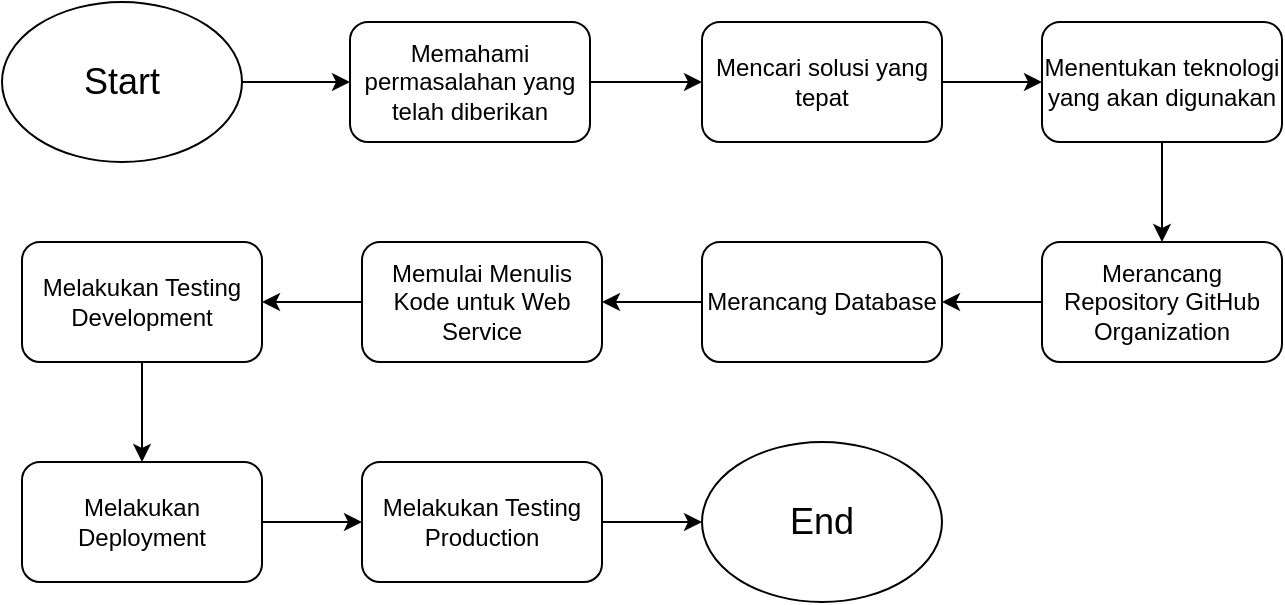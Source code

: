 <mxfile version="21.3.7" type="device">
  <diagram name="Page-1" id="Aw-JaeITu9yI-Qf7I-x-">
    <mxGraphModel dx="1434" dy="746" grid="1" gridSize="10" guides="1" tooltips="1" connect="1" arrows="1" fold="1" page="1" pageScale="1" pageWidth="827" pageHeight="1169" math="0" shadow="0">
      <root>
        <mxCell id="0" />
        <mxCell id="1" parent="0" />
        <mxCell id="pffczf7gaoo5FTb7w_XO-12" style="edgeStyle=orthogonalEdgeStyle;rounded=0;orthogonalLoop=1;jettySize=auto;html=1;entryX=0;entryY=0.5;entryDx=0;entryDy=0;" parent="1" source="pffczf7gaoo5FTb7w_XO-1" target="pffczf7gaoo5FTb7w_XO-2" edge="1">
          <mxGeometry relative="1" as="geometry" />
        </mxCell>
        <mxCell id="pffczf7gaoo5FTb7w_XO-1" value="&lt;font style=&quot;font-size: 18px;&quot;&gt;Start&lt;/font&gt;" style="ellipse;whiteSpace=wrap;html=1;" parent="1" vertex="1">
          <mxGeometry x="120" y="60" width="120" height="80" as="geometry" />
        </mxCell>
        <mxCell id="pffczf7gaoo5FTb7w_XO-13" style="edgeStyle=orthogonalEdgeStyle;rounded=0;orthogonalLoop=1;jettySize=auto;html=1;entryX=0;entryY=0.5;entryDx=0;entryDy=0;" parent="1" source="pffczf7gaoo5FTb7w_XO-2" target="pffczf7gaoo5FTb7w_XO-4" edge="1">
          <mxGeometry relative="1" as="geometry" />
        </mxCell>
        <mxCell id="pffczf7gaoo5FTb7w_XO-2" value="Memahami permasalahan yang telah diberikan" style="rounded=1;whiteSpace=wrap;html=1;" parent="1" vertex="1">
          <mxGeometry x="294" y="70" width="120" height="60" as="geometry" />
        </mxCell>
        <mxCell id="pffczf7gaoo5FTb7w_XO-15" style="edgeStyle=orthogonalEdgeStyle;rounded=0;orthogonalLoop=1;jettySize=auto;html=1;entryX=0.5;entryY=0;entryDx=0;entryDy=0;" parent="1" source="pffczf7gaoo5FTb7w_XO-3" target="pffczf7gaoo5FTb7w_XO-5" edge="1">
          <mxGeometry relative="1" as="geometry" />
        </mxCell>
        <mxCell id="pffczf7gaoo5FTb7w_XO-3" value="Menentukan teknologi yang akan digunakan" style="rounded=1;whiteSpace=wrap;html=1;" parent="1" vertex="1">
          <mxGeometry x="640" y="70" width="120" height="60" as="geometry" />
        </mxCell>
        <mxCell id="pffczf7gaoo5FTb7w_XO-14" style="edgeStyle=orthogonalEdgeStyle;rounded=0;orthogonalLoop=1;jettySize=auto;html=1;entryX=0;entryY=0.5;entryDx=0;entryDy=0;" parent="1" source="pffczf7gaoo5FTb7w_XO-4" target="pffczf7gaoo5FTb7w_XO-3" edge="1">
          <mxGeometry relative="1" as="geometry" />
        </mxCell>
        <mxCell id="pffczf7gaoo5FTb7w_XO-4" value="Mencari solusi yang tepat" style="rounded=1;whiteSpace=wrap;html=1;" parent="1" vertex="1">
          <mxGeometry x="470" y="70" width="120" height="60" as="geometry" />
        </mxCell>
        <mxCell id="pffczf7gaoo5FTb7w_XO-16" style="edgeStyle=orthogonalEdgeStyle;rounded=0;orthogonalLoop=1;jettySize=auto;html=1;entryX=1;entryY=0.5;entryDx=0;entryDy=0;" parent="1" source="pffczf7gaoo5FTb7w_XO-5" target="pffczf7gaoo5FTb7w_XO-6" edge="1">
          <mxGeometry relative="1" as="geometry" />
        </mxCell>
        <mxCell id="pffczf7gaoo5FTb7w_XO-5" value="Merancang Repository GitHub Organization" style="rounded=1;whiteSpace=wrap;html=1;" parent="1" vertex="1">
          <mxGeometry x="640" y="180" width="120" height="60" as="geometry" />
        </mxCell>
        <mxCell id="pffczf7gaoo5FTb7w_XO-17" style="edgeStyle=orthogonalEdgeStyle;rounded=0;orthogonalLoop=1;jettySize=auto;html=1;entryX=1;entryY=0.5;entryDx=0;entryDy=0;" parent="1" source="pffczf7gaoo5FTb7w_XO-6" target="pffczf7gaoo5FTb7w_XO-7" edge="1">
          <mxGeometry relative="1" as="geometry" />
        </mxCell>
        <mxCell id="pffczf7gaoo5FTb7w_XO-6" value="Merancang Database" style="rounded=1;whiteSpace=wrap;html=1;" parent="1" vertex="1">
          <mxGeometry x="470" y="180" width="120" height="60" as="geometry" />
        </mxCell>
        <mxCell id="pffczf7gaoo5FTb7w_XO-18" style="edgeStyle=orthogonalEdgeStyle;rounded=0;orthogonalLoop=1;jettySize=auto;html=1;entryX=1;entryY=0.5;entryDx=0;entryDy=0;" parent="1" source="pffczf7gaoo5FTb7w_XO-7" target="pffczf7gaoo5FTb7w_XO-8" edge="1">
          <mxGeometry relative="1" as="geometry" />
        </mxCell>
        <mxCell id="pffczf7gaoo5FTb7w_XO-7" value="Memulai Menulis Kode untuk Web Service" style="rounded=1;whiteSpace=wrap;html=1;" parent="1" vertex="1">
          <mxGeometry x="300" y="180" width="120" height="60" as="geometry" />
        </mxCell>
        <mxCell id="pffczf7gaoo5FTb7w_XO-19" style="edgeStyle=orthogonalEdgeStyle;rounded=0;orthogonalLoop=1;jettySize=auto;html=1;entryX=0.5;entryY=0;entryDx=0;entryDy=0;" parent="1" source="pffczf7gaoo5FTb7w_XO-8" target="pffczf7gaoo5FTb7w_XO-9" edge="1">
          <mxGeometry relative="1" as="geometry" />
        </mxCell>
        <mxCell id="pffczf7gaoo5FTb7w_XO-8" value="Melakukan Testing Development" style="rounded=1;whiteSpace=wrap;html=1;" parent="1" vertex="1">
          <mxGeometry x="130" y="180" width="120" height="60" as="geometry" />
        </mxCell>
        <mxCell id="pffczf7gaoo5FTb7w_XO-20" style="edgeStyle=orthogonalEdgeStyle;rounded=0;orthogonalLoop=1;jettySize=auto;html=1;entryX=0;entryY=0.5;entryDx=0;entryDy=0;" parent="1" source="pffczf7gaoo5FTb7w_XO-9" target="pffczf7gaoo5FTb7w_XO-10" edge="1">
          <mxGeometry relative="1" as="geometry" />
        </mxCell>
        <mxCell id="pffczf7gaoo5FTb7w_XO-9" value="Melakukan Deployment" style="rounded=1;whiteSpace=wrap;html=1;" parent="1" vertex="1">
          <mxGeometry x="130" y="290" width="120" height="60" as="geometry" />
        </mxCell>
        <mxCell id="pffczf7gaoo5FTb7w_XO-21" style="edgeStyle=orthogonalEdgeStyle;rounded=0;orthogonalLoop=1;jettySize=auto;html=1;entryX=0;entryY=0.5;entryDx=0;entryDy=0;" parent="1" source="pffczf7gaoo5FTb7w_XO-10" target="pffczf7gaoo5FTb7w_XO-11" edge="1">
          <mxGeometry relative="1" as="geometry" />
        </mxCell>
        <mxCell id="pffczf7gaoo5FTb7w_XO-10" value="Melakukan Testing Production" style="rounded=1;whiteSpace=wrap;html=1;" parent="1" vertex="1">
          <mxGeometry x="300" y="290" width="120" height="60" as="geometry" />
        </mxCell>
        <mxCell id="pffczf7gaoo5FTb7w_XO-11" value="&lt;font style=&quot;font-size: 18px;&quot;&gt;End&lt;/font&gt;" style="ellipse;whiteSpace=wrap;html=1;" parent="1" vertex="1">
          <mxGeometry x="470" y="280" width="120" height="80" as="geometry" />
        </mxCell>
      </root>
    </mxGraphModel>
  </diagram>
</mxfile>
